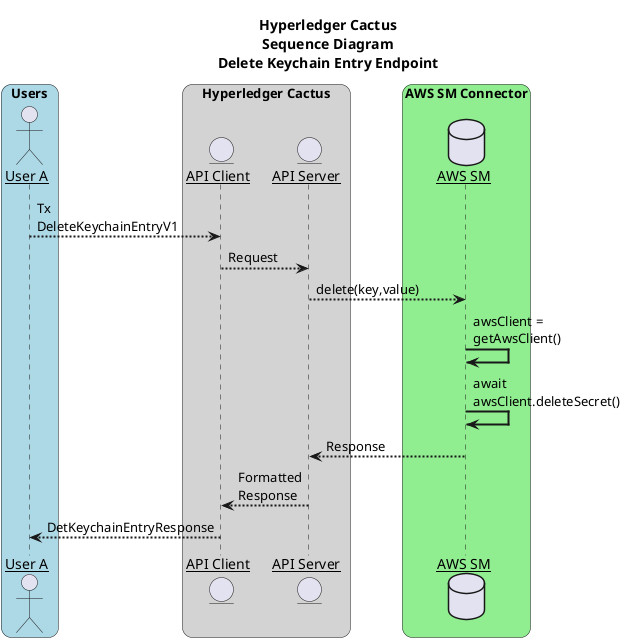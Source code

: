 @startuml Sequence Diagram - Transaction

title Hyperledger Cactus\nSequence Diagram\nDelete Keychain Entry Endpoint

skinparam sequenceArrowThickness 2
skinparam roundcorner 20
skinparam maxmessagesize 120
skinparam sequenceParticipant underline

box "Users" #LightBlue
actor "User A" as a
end box

box "Hyperledger Cactus" #LightGray
entity "API Client" as apic
entity "API Server" as apis
end box

box "AWS SM Connector" #LightGreen
database "AWS SM" as awssm
end box

a --> apic : Tx DeleteKeychainEntryV1
apic --> apis: Request
apis --> awssm: delete(key,value)
awssm -> awssm: awsClient = getAwsClient()
awssm -> awssm: await awsClient.deleteSecret()
awssm --> apis: Response
apis --> apic: Formatted Response
apic --> a: DetKeychainEntryResponse
@enduml